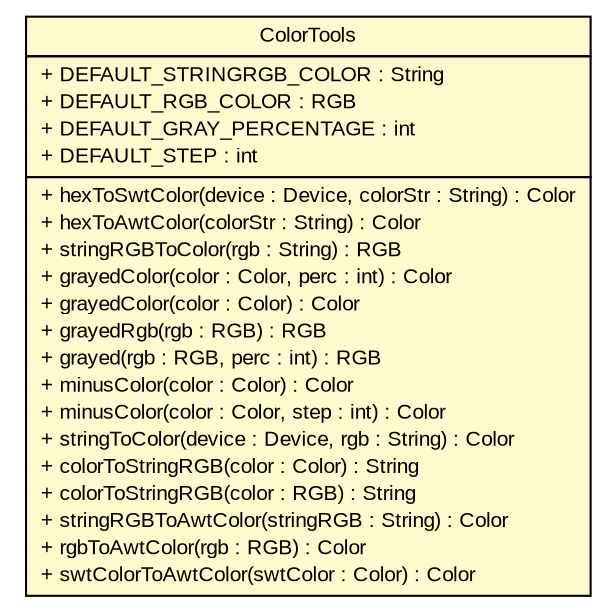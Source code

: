#!/usr/local/bin/dot
#
# Class diagram 
# Generated by UMLGraph version R5_6-24-gf6e263 (http://www.umlgraph.org/)
#

digraph G {
	edge [fontname="arial",fontsize=10,labelfontname="arial",labelfontsize=10];
	node [fontname="arial",fontsize=10,shape=plaintext];
	nodesep=0.25;
	ranksep=0.5;
	// gov.sandia.cf.tools.ColorTools
	c61074 [label=<<table title="gov.sandia.cf.tools.ColorTools" border="0" cellborder="1" cellspacing="0" cellpadding="2" port="p" bgcolor="lemonChiffon" href="./ColorTools.html">
		<tr><td><table border="0" cellspacing="0" cellpadding="1">
<tr><td align="center" balign="center"> ColorTools </td></tr>
		</table></td></tr>
		<tr><td><table border="0" cellspacing="0" cellpadding="1">
<tr><td align="left" balign="left"> + DEFAULT_STRINGRGB_COLOR : String </td></tr>
<tr><td align="left" balign="left"> + DEFAULT_RGB_COLOR : RGB </td></tr>
<tr><td align="left" balign="left"> + DEFAULT_GRAY_PERCENTAGE : int </td></tr>
<tr><td align="left" balign="left"> + DEFAULT_STEP : int </td></tr>
		</table></td></tr>
		<tr><td><table border="0" cellspacing="0" cellpadding="1">
<tr><td align="left" balign="left"> + hexToSwtColor(device : Device, colorStr : String) : Color </td></tr>
<tr><td align="left" balign="left"> + hexToAwtColor(colorStr : String) : Color </td></tr>
<tr><td align="left" balign="left"> + stringRGBToColor(rgb : String) : RGB </td></tr>
<tr><td align="left" balign="left"> + grayedColor(color : Color, perc : int) : Color </td></tr>
<tr><td align="left" balign="left"> + grayedColor(color : Color) : Color </td></tr>
<tr><td align="left" balign="left"> + grayedRgb(rgb : RGB) : RGB </td></tr>
<tr><td align="left" balign="left"> + grayed(rgb : RGB, perc : int) : RGB </td></tr>
<tr><td align="left" balign="left"> + minusColor(color : Color) : Color </td></tr>
<tr><td align="left" balign="left"> + minusColor(color : Color, step : int) : Color </td></tr>
<tr><td align="left" balign="left"> + stringToColor(device : Device, rgb : String) : Color </td></tr>
<tr><td align="left" balign="left"> + colorToStringRGB(color : Color) : String </td></tr>
<tr><td align="left" balign="left"> + colorToStringRGB(color : RGB) : String </td></tr>
<tr><td align="left" balign="left"> + stringRGBToAwtColor(stringRGB : String) : Color </td></tr>
<tr><td align="left" balign="left"> + rgbToAwtColor(rgb : RGB) : Color </td></tr>
<tr><td align="left" balign="left"> + swtColorToAwtColor(swtColor : Color) : Color </td></tr>
		</table></td></tr>
		</table>>, URL="./ColorTools.html", fontname="arial", fontcolor="black", fontsize=10.0];
}


